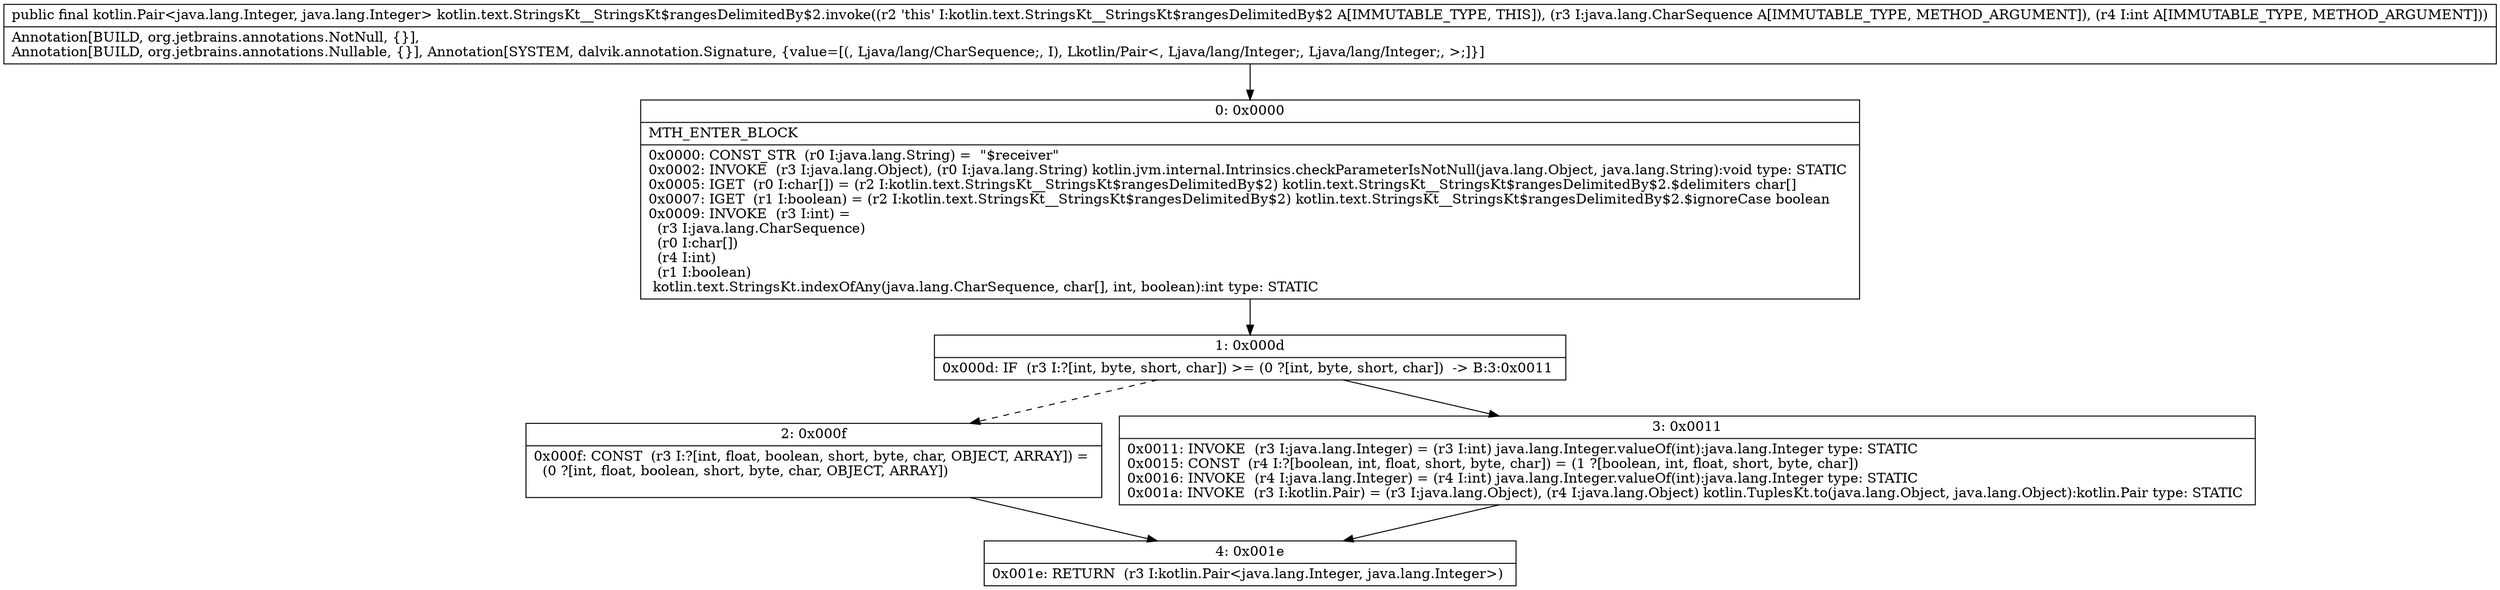 digraph "CFG forkotlin.text.StringsKt__StringsKt$rangesDelimitedBy$2.invoke(Ljava\/lang\/CharSequence;I)Lkotlin\/Pair;" {
Node_0 [shape=record,label="{0\:\ 0x0000|MTH_ENTER_BLOCK\l|0x0000: CONST_STR  (r0 I:java.lang.String) =  \"$receiver\" \l0x0002: INVOKE  (r3 I:java.lang.Object), (r0 I:java.lang.String) kotlin.jvm.internal.Intrinsics.checkParameterIsNotNull(java.lang.Object, java.lang.String):void type: STATIC \l0x0005: IGET  (r0 I:char[]) = (r2 I:kotlin.text.StringsKt__StringsKt$rangesDelimitedBy$2) kotlin.text.StringsKt__StringsKt$rangesDelimitedBy$2.$delimiters char[] \l0x0007: IGET  (r1 I:boolean) = (r2 I:kotlin.text.StringsKt__StringsKt$rangesDelimitedBy$2) kotlin.text.StringsKt__StringsKt$rangesDelimitedBy$2.$ignoreCase boolean \l0x0009: INVOKE  (r3 I:int) = \l  (r3 I:java.lang.CharSequence)\l  (r0 I:char[])\l  (r4 I:int)\l  (r1 I:boolean)\l kotlin.text.StringsKt.indexOfAny(java.lang.CharSequence, char[], int, boolean):int type: STATIC \l}"];
Node_1 [shape=record,label="{1\:\ 0x000d|0x000d: IF  (r3 I:?[int, byte, short, char]) \>= (0 ?[int, byte, short, char])  \-\> B:3:0x0011 \l}"];
Node_2 [shape=record,label="{2\:\ 0x000f|0x000f: CONST  (r3 I:?[int, float, boolean, short, byte, char, OBJECT, ARRAY]) = \l  (0 ?[int, float, boolean, short, byte, char, OBJECT, ARRAY])\l \l}"];
Node_3 [shape=record,label="{3\:\ 0x0011|0x0011: INVOKE  (r3 I:java.lang.Integer) = (r3 I:int) java.lang.Integer.valueOf(int):java.lang.Integer type: STATIC \l0x0015: CONST  (r4 I:?[boolean, int, float, short, byte, char]) = (1 ?[boolean, int, float, short, byte, char]) \l0x0016: INVOKE  (r4 I:java.lang.Integer) = (r4 I:int) java.lang.Integer.valueOf(int):java.lang.Integer type: STATIC \l0x001a: INVOKE  (r3 I:kotlin.Pair) = (r3 I:java.lang.Object), (r4 I:java.lang.Object) kotlin.TuplesKt.to(java.lang.Object, java.lang.Object):kotlin.Pair type: STATIC \l}"];
Node_4 [shape=record,label="{4\:\ 0x001e|0x001e: RETURN  (r3 I:kotlin.Pair\<java.lang.Integer, java.lang.Integer\>) \l}"];
MethodNode[shape=record,label="{public final kotlin.Pair\<java.lang.Integer, java.lang.Integer\> kotlin.text.StringsKt__StringsKt$rangesDelimitedBy$2.invoke((r2 'this' I:kotlin.text.StringsKt__StringsKt$rangesDelimitedBy$2 A[IMMUTABLE_TYPE, THIS]), (r3 I:java.lang.CharSequence A[IMMUTABLE_TYPE, METHOD_ARGUMENT]), (r4 I:int A[IMMUTABLE_TYPE, METHOD_ARGUMENT]))  | Annotation[BUILD, org.jetbrains.annotations.NotNull, \{\}], \lAnnotation[BUILD, org.jetbrains.annotations.Nullable, \{\}], Annotation[SYSTEM, dalvik.annotation.Signature, \{value=[(, Ljava\/lang\/CharSequence;, I), Lkotlin\/Pair\<, Ljava\/lang\/Integer;, Ljava\/lang\/Integer;, \>;]\}]\l}"];
MethodNode -> Node_0;
Node_0 -> Node_1;
Node_1 -> Node_2[style=dashed];
Node_1 -> Node_3;
Node_2 -> Node_4;
Node_3 -> Node_4;
}

